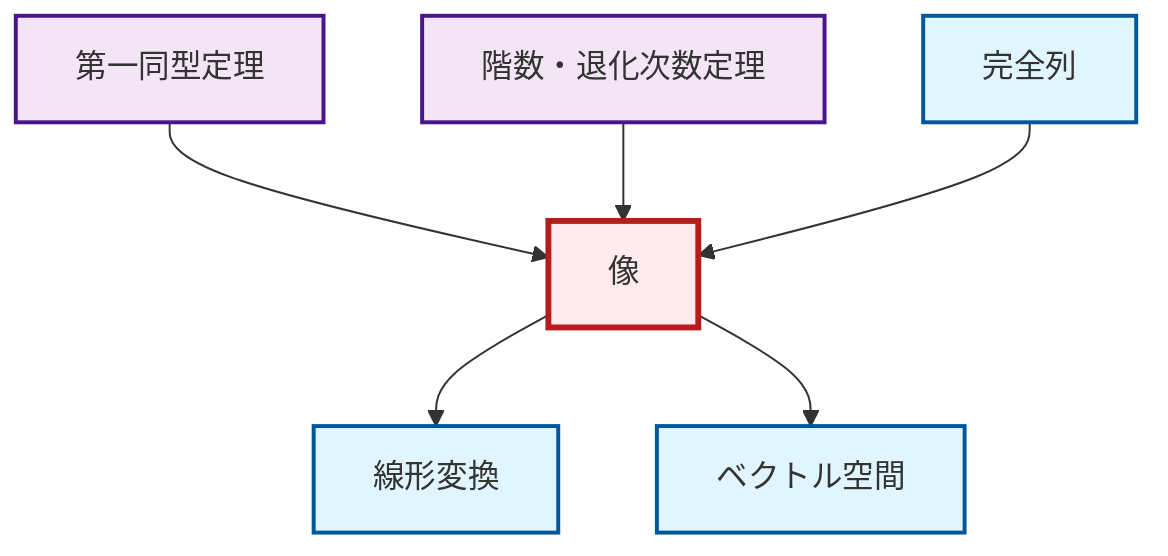 graph TD
    classDef definition fill:#e1f5fe,stroke:#01579b,stroke-width:2px
    classDef theorem fill:#f3e5f5,stroke:#4a148c,stroke-width:2px
    classDef axiom fill:#fff3e0,stroke:#e65100,stroke-width:2px
    classDef example fill:#e8f5e9,stroke:#1b5e20,stroke-width:2px
    classDef current fill:#ffebee,stroke:#b71c1c,stroke-width:3px
    def-image["像"]:::definition
    thm-first-isomorphism["第一同型定理"]:::theorem
    def-exact-sequence["完全列"]:::definition
    def-vector-space["ベクトル空間"]:::definition
    def-linear-transformation["線形変換"]:::definition
    thm-rank-nullity["階数・退化次数定理"]:::theorem
    def-image --> def-linear-transformation
    thm-first-isomorphism --> def-image
    thm-rank-nullity --> def-image
    def-exact-sequence --> def-image
    def-image --> def-vector-space
    class def-image current